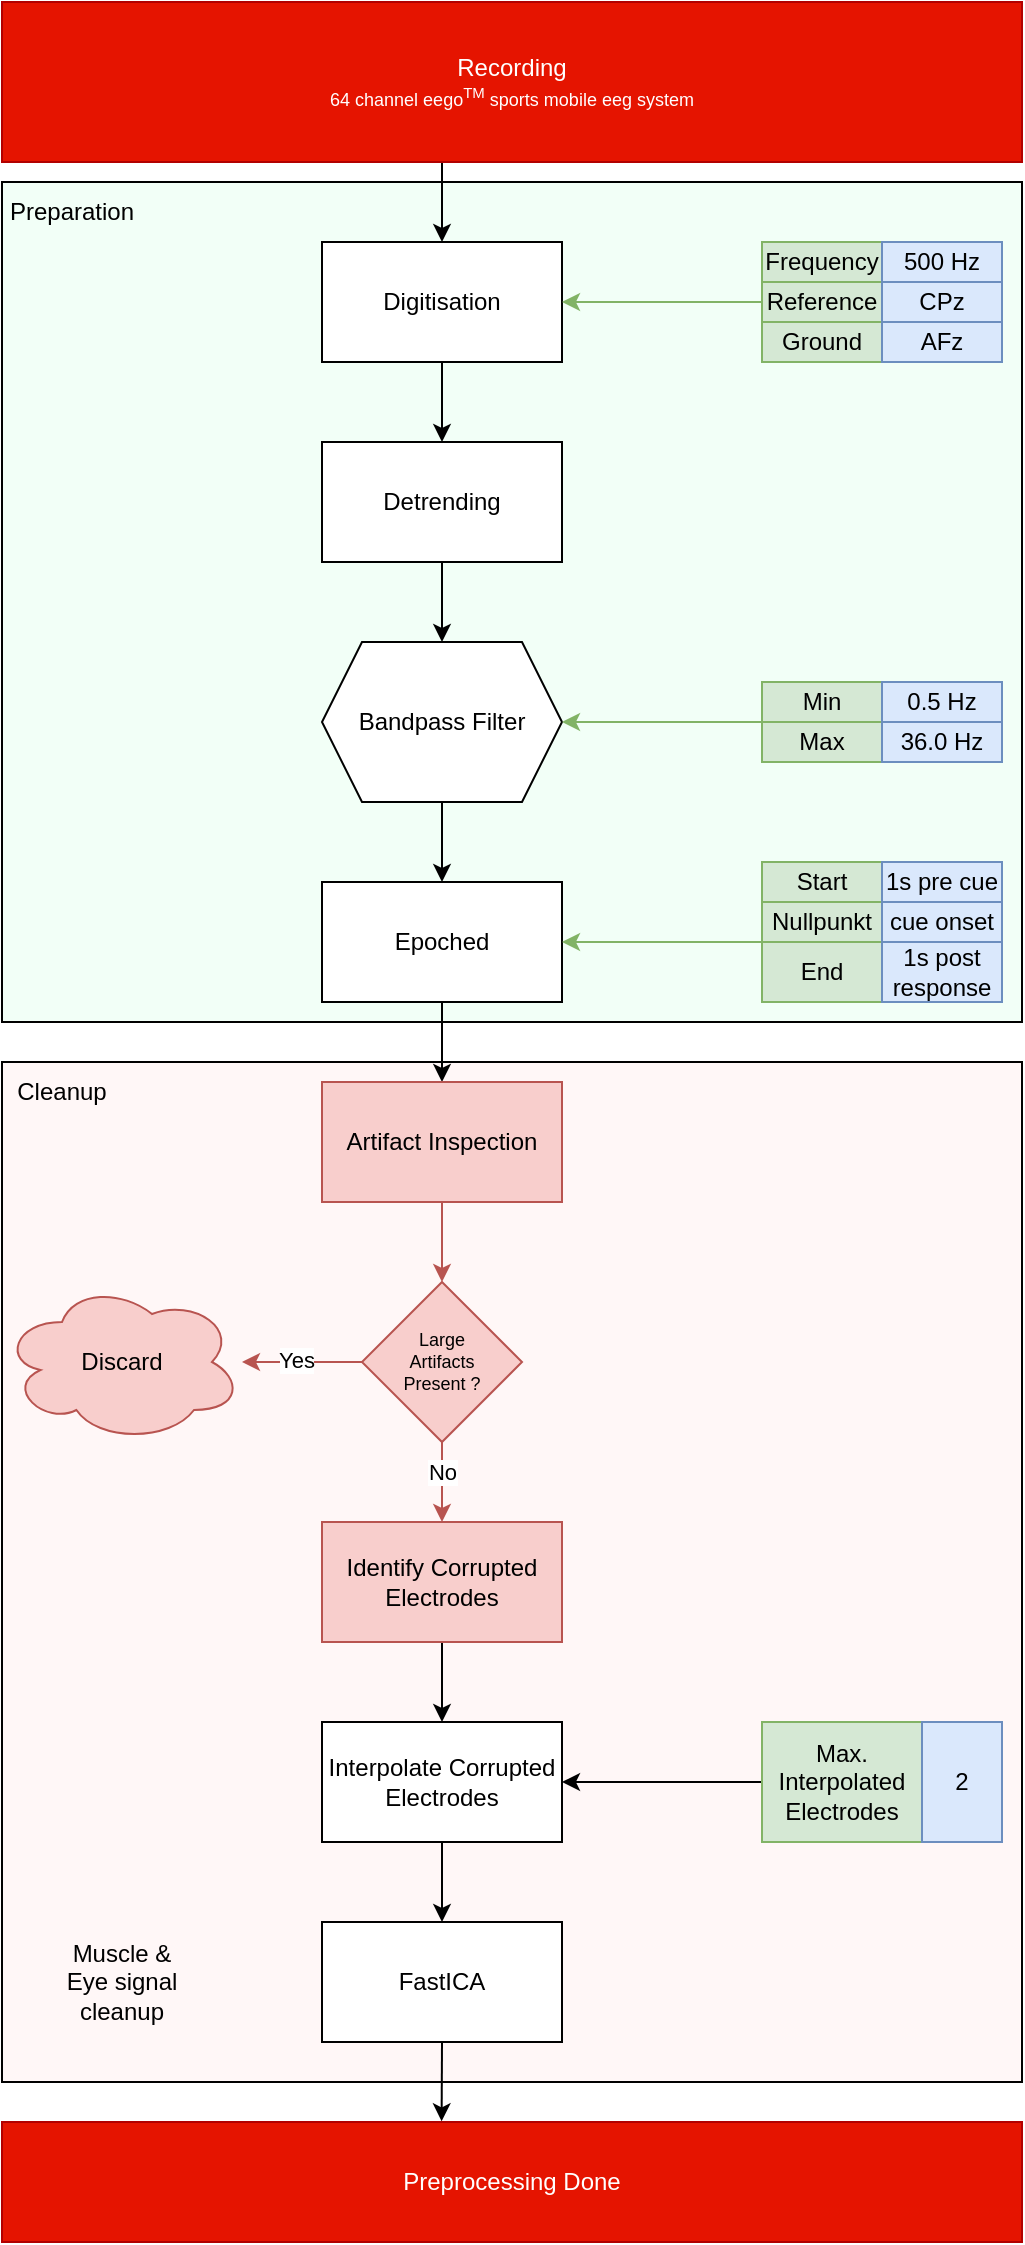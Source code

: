 <mxfile version="22.1.2" type="device">
  <diagram name="Page-1" id="T5EYXJv1ri5F9CuWuJAU">
    <mxGraphModel dx="1252" dy="713" grid="1" gridSize="10" guides="1" tooltips="1" connect="1" arrows="1" fold="1" page="0" pageScale="1" pageWidth="850" pageHeight="1100" math="0" shadow="0">
      <root>
        <mxCell id="0" />
        <mxCell id="1" parent="0" />
        <mxCell id="LV5YEyjAx938TFkUb-Wb-58" value="" style="rounded=0;whiteSpace=wrap;html=1;fillColor=#F2FFF7;strokeColor=#000000;fillStyle=auto;fontColor=#000000;gradientColor=none;" vertex="1" parent="1">
          <mxGeometry x="20" y="90" width="510" height="420" as="geometry" />
        </mxCell>
        <mxCell id="LV5YEyjAx938TFkUb-Wb-57" value="" style="rounded=0;whiteSpace=wrap;html=1;fillColor=#FFF7F7;" vertex="1" parent="1">
          <mxGeometry x="20" y="530" width="510" height="510" as="geometry" />
        </mxCell>
        <mxCell id="LV5YEyjAx938TFkUb-Wb-5" value="" style="edgeStyle=orthogonalEdgeStyle;orthogonalLoop=1;jettySize=auto;html=1;" edge="1" parent="1" source="LV5YEyjAx938TFkUb-Wb-2" target="LV5YEyjAx938TFkUb-Wb-4">
          <mxGeometry relative="1" as="geometry">
            <Array as="points">
              <mxPoint x="240" y="90" />
              <mxPoint x="240" y="90" />
            </Array>
          </mxGeometry>
        </mxCell>
        <mxCell id="LV5YEyjAx938TFkUb-Wb-2" value="&lt;div&gt;Recording&lt;/div&gt;&lt;div style=&quot;font-size: 9px;&quot; align=&quot;center&quot;&gt;64 channel eego&lt;sup&gt;TM&lt;/sup&gt; sports mobile eeg system&lt;br&gt;&lt;/div&gt;" style="rounded=0;whiteSpace=wrap;html=1;fillColor=#e51400;fontColor=#ffffff;strokeColor=#B20000;" vertex="1" parent="1">
          <mxGeometry x="20" width="510" height="80" as="geometry" />
        </mxCell>
        <mxCell id="LV5YEyjAx938TFkUb-Wb-17" value="" style="edgeStyle=orthogonalEdgeStyle;orthogonalLoop=1;jettySize=auto;html=1;" edge="1" parent="1" source="LV5YEyjAx938TFkUb-Wb-4" target="LV5YEyjAx938TFkUb-Wb-16">
          <mxGeometry relative="1" as="geometry" />
        </mxCell>
        <mxCell id="LV5YEyjAx938TFkUb-Wb-4" value="&lt;div&gt;Digitisation&lt;/div&gt;" style="rounded=0;whiteSpace=wrap;html=1;" vertex="1" parent="1">
          <mxGeometry x="180" y="120" width="120" height="60" as="geometry" />
        </mxCell>
        <mxCell id="LV5YEyjAx938TFkUb-Wb-9" style="edgeStyle=orthogonalEdgeStyle;orthogonalLoop=1;jettySize=auto;html=1;exitX=0;exitY=0.5;exitDx=0;exitDy=0;entryX=1;entryY=0.5;entryDx=0;entryDy=0;fillColor=#d5e8d4;strokeColor=#82b366;" edge="1" parent="1" source="LV5YEyjAx938TFkUb-Wb-8" target="LV5YEyjAx938TFkUb-Wb-4">
          <mxGeometry relative="1" as="geometry" />
        </mxCell>
        <mxCell id="LV5YEyjAx938TFkUb-Wb-8" value="" style="rounded=0;whiteSpace=wrap;html=1;fillColor=#d5e8d4;strokeColor=#82b366;" vertex="1" parent="1">
          <mxGeometry x="400" y="120" width="120" height="60" as="geometry" />
        </mxCell>
        <mxCell id="LV5YEyjAx938TFkUb-Wb-10" value="Frequency" style="text;html=1;strokeColor=#82b366;fillColor=none;align=center;verticalAlign=middle;whiteSpace=wrap;rounded=0;" vertex="1" parent="1">
          <mxGeometry x="400" y="120" width="60" height="20" as="geometry" />
        </mxCell>
        <mxCell id="LV5YEyjAx938TFkUb-Wb-11" value="Reference" style="rounded=0;whiteSpace=wrap;html=1;fillColor=#d5e8d4;strokeColor=#82b366;" vertex="1" parent="1">
          <mxGeometry x="400" y="140" width="60" height="20" as="geometry" />
        </mxCell>
        <mxCell id="LV5YEyjAx938TFkUb-Wb-12" value="Ground" style="rounded=0;whiteSpace=wrap;html=1;fillColor=#d5e8d4;strokeColor=#82b366;" vertex="1" parent="1">
          <mxGeometry x="400" y="160" width="60" height="20" as="geometry" />
        </mxCell>
        <mxCell id="LV5YEyjAx938TFkUb-Wb-13" value="500 Hz" style="rounded=0;whiteSpace=wrap;html=1;fillColor=#dae8fc;strokeColor=#6c8ebf;" vertex="1" parent="1">
          <mxGeometry x="460" y="120" width="60" height="20" as="geometry" />
        </mxCell>
        <mxCell id="LV5YEyjAx938TFkUb-Wb-14" value="CPz" style="rounded=0;whiteSpace=wrap;html=1;fillColor=#dae8fc;strokeColor=#6c8ebf;" vertex="1" parent="1">
          <mxGeometry x="460" y="140" width="60" height="20" as="geometry" />
        </mxCell>
        <mxCell id="LV5YEyjAx938TFkUb-Wb-15" value="AFz" style="rounded=0;whiteSpace=wrap;html=1;fillColor=#dae8fc;strokeColor=#6c8ebf;" vertex="1" parent="1">
          <mxGeometry x="460" y="160" width="60" height="20" as="geometry" />
        </mxCell>
        <mxCell id="LV5YEyjAx938TFkUb-Wb-21" value="" style="edgeStyle=orthogonalEdgeStyle;orthogonalLoop=1;jettySize=auto;html=1;" edge="1" parent="1" source="LV5YEyjAx938TFkUb-Wb-16" target="LV5YEyjAx938TFkUb-Wb-20">
          <mxGeometry relative="1" as="geometry" />
        </mxCell>
        <mxCell id="LV5YEyjAx938TFkUb-Wb-16" value="&lt;div&gt;Detrending&lt;/div&gt;" style="rounded=0;whiteSpace=wrap;html=1;" vertex="1" parent="1">
          <mxGeometry x="180" y="220" width="120" height="60" as="geometry" />
        </mxCell>
        <mxCell id="LV5YEyjAx938TFkUb-Wb-28" value="" style="edgeStyle=orthogonalEdgeStyle;orthogonalLoop=1;jettySize=auto;html=1;" edge="1" parent="1" source="LV5YEyjAx938TFkUb-Wb-20" target="LV5YEyjAx938TFkUb-Wb-27">
          <mxGeometry relative="1" as="geometry" />
        </mxCell>
        <mxCell id="LV5YEyjAx938TFkUb-Wb-20" value="&lt;div&gt;Bandpass Filter&lt;br&gt;&lt;/div&gt;" style="shape=hexagon;perimeter=hexagonPerimeter2;whiteSpace=wrap;html=1;fixedSize=1;rounded=0;" vertex="1" parent="1">
          <mxGeometry x="180" y="320" width="120" height="80" as="geometry" />
        </mxCell>
        <mxCell id="LV5YEyjAx938TFkUb-Wb-22" value="Min" style="rounded=0;whiteSpace=wrap;html=1;fillColor=#d5e8d4;strokeColor=#82b366;" vertex="1" parent="1">
          <mxGeometry x="400" y="340" width="60" height="20" as="geometry" />
        </mxCell>
        <mxCell id="LV5YEyjAx938TFkUb-Wb-26" style="edgeStyle=orthogonalEdgeStyle;orthogonalLoop=1;jettySize=auto;html=1;exitX=0;exitY=0;exitDx=0;exitDy=0;entryX=1;entryY=0.5;entryDx=0;entryDy=0;fillColor=#d5e8d4;strokeColor=#82b366;" edge="1" parent="1" source="LV5YEyjAx938TFkUb-Wb-23" target="LV5YEyjAx938TFkUb-Wb-20">
          <mxGeometry relative="1" as="geometry">
            <Array as="points">
              <mxPoint x="380" y="360" />
              <mxPoint x="380" y="360" />
            </Array>
          </mxGeometry>
        </mxCell>
        <mxCell id="LV5YEyjAx938TFkUb-Wb-23" value="Max" style="rounded=0;whiteSpace=wrap;html=1;fillColor=#d5e8d4;strokeColor=#82b366;" vertex="1" parent="1">
          <mxGeometry x="400" y="360" width="60" height="20" as="geometry" />
        </mxCell>
        <mxCell id="LV5YEyjAx938TFkUb-Wb-24" value="0.5 Hz" style="rounded=0;whiteSpace=wrap;html=1;fillColor=#dae8fc;strokeColor=#6c8ebf;" vertex="1" parent="1">
          <mxGeometry x="460" y="340" width="60" height="20" as="geometry" />
        </mxCell>
        <mxCell id="LV5YEyjAx938TFkUb-Wb-25" value="36.0 Hz" style="rounded=0;whiteSpace=wrap;html=1;fillColor=#dae8fc;strokeColor=#6c8ebf;" vertex="1" parent="1">
          <mxGeometry x="460" y="360" width="60" height="20" as="geometry" />
        </mxCell>
        <mxCell id="LV5YEyjAx938TFkUb-Wb-39" value="" style="edgeStyle=orthogonalEdgeStyle;orthogonalLoop=1;jettySize=auto;html=1;" edge="1" parent="1" source="LV5YEyjAx938TFkUb-Wb-27" target="LV5YEyjAx938TFkUb-Wb-38">
          <mxGeometry relative="1" as="geometry" />
        </mxCell>
        <mxCell id="LV5YEyjAx938TFkUb-Wb-27" value="Epoched" style="whiteSpace=wrap;html=1;rounded=0;" vertex="1" parent="1">
          <mxGeometry x="180" y="440" width="120" height="60" as="geometry" />
        </mxCell>
        <mxCell id="LV5YEyjAx938TFkUb-Wb-30" value="Start" style="rounded=0;whiteSpace=wrap;html=1;fillColor=#d5e8d4;strokeColor=#82b366;" vertex="1" parent="1">
          <mxGeometry x="400" y="430" width="60" height="20" as="geometry" />
        </mxCell>
        <mxCell id="LV5YEyjAx938TFkUb-Wb-31" value="End" style="rounded=0;whiteSpace=wrap;html=1;fillColor=#d5e8d4;strokeColor=#82b366;" vertex="1" parent="1">
          <mxGeometry x="400" y="470" width="60" height="30" as="geometry" />
        </mxCell>
        <mxCell id="LV5YEyjAx938TFkUb-Wb-59" style="edgeStyle=orthogonalEdgeStyle;orthogonalLoop=1;jettySize=auto;html=1;exitX=0;exitY=1;exitDx=0;exitDy=0;entryX=1;entryY=0.5;entryDx=0;entryDy=0;fillColor=#d5e8d4;strokeColor=#82b366;" edge="1" parent="1" source="LV5YEyjAx938TFkUb-Wb-33" target="LV5YEyjAx938TFkUb-Wb-27">
          <mxGeometry relative="1" as="geometry">
            <Array as="points">
              <mxPoint x="380" y="470" />
              <mxPoint x="380" y="470" />
            </Array>
          </mxGeometry>
        </mxCell>
        <mxCell id="LV5YEyjAx938TFkUb-Wb-33" value="Nullpunkt" style="rounded=0;whiteSpace=wrap;html=1;fillColor=#d5e8d4;strokeColor=#82b366;" vertex="1" parent="1">
          <mxGeometry x="400" y="450" width="60" height="20" as="geometry" />
        </mxCell>
        <mxCell id="LV5YEyjAx938TFkUb-Wb-34" value="1s pre cue" style="rounded=0;whiteSpace=wrap;html=1;fillColor=#dae8fc;strokeColor=#6c8ebf;" vertex="1" parent="1">
          <mxGeometry x="460" y="430" width="60" height="20" as="geometry" />
        </mxCell>
        <mxCell id="LV5YEyjAx938TFkUb-Wb-35" value="cue onset" style="rounded=0;whiteSpace=wrap;html=1;fillColor=#dae8fc;strokeColor=#6c8ebf;" vertex="1" parent="1">
          <mxGeometry x="460" y="450" width="60" height="20" as="geometry" />
        </mxCell>
        <mxCell id="LV5YEyjAx938TFkUb-Wb-36" value="1s post response" style="rounded=0;whiteSpace=wrap;html=1;fillColor=#dae8fc;strokeColor=#6c8ebf;" vertex="1" parent="1">
          <mxGeometry x="460" y="470" width="60" height="30" as="geometry" />
        </mxCell>
        <mxCell id="LV5YEyjAx938TFkUb-Wb-41" value="" style="edgeStyle=orthogonalEdgeStyle;orthogonalLoop=1;jettySize=auto;html=1;fillColor=#f8cecc;strokeColor=#b85450;" edge="1" parent="1" source="LV5YEyjAx938TFkUb-Wb-38" target="LV5YEyjAx938TFkUb-Wb-40">
          <mxGeometry relative="1" as="geometry" />
        </mxCell>
        <mxCell id="LV5YEyjAx938TFkUb-Wb-38" value="Artifact Inspection" style="whiteSpace=wrap;html=1;rounded=0;fillColor=#f8cecc;strokeColor=#b85450;" vertex="1" parent="1">
          <mxGeometry x="180" y="540" width="120" height="60" as="geometry" />
        </mxCell>
        <mxCell id="LV5YEyjAx938TFkUb-Wb-43" value="" style="edgeStyle=orthogonalEdgeStyle;orthogonalLoop=1;jettySize=auto;html=1;fillColor=#f8cecc;strokeColor=#b85450;" edge="1" parent="1" source="LV5YEyjAx938TFkUb-Wb-40" target="LV5YEyjAx938TFkUb-Wb-42">
          <mxGeometry relative="1" as="geometry" />
        </mxCell>
        <mxCell id="LV5YEyjAx938TFkUb-Wb-44" value="Yes" style="edgeLabel;html=1;align=center;verticalAlign=middle;resizable=0;points=[];" vertex="1" connectable="0" parent="LV5YEyjAx938TFkUb-Wb-43">
          <mxGeometry x="0.107" y="-1" relative="1" as="geometry">
            <mxPoint as="offset" />
          </mxGeometry>
        </mxCell>
        <mxCell id="LV5YEyjAx938TFkUb-Wb-46" value="" style="edgeStyle=orthogonalEdgeStyle;orthogonalLoop=1;jettySize=auto;html=1;fillColor=#f8cecc;strokeColor=#b85450;" edge="1" parent="1" source="LV5YEyjAx938TFkUb-Wb-40" target="LV5YEyjAx938TFkUb-Wb-45">
          <mxGeometry relative="1" as="geometry" />
        </mxCell>
        <mxCell id="LV5YEyjAx938TFkUb-Wb-47" value="No" style="edgeLabel;html=1;align=center;verticalAlign=middle;resizable=0;points=[];" vertex="1" connectable="0" parent="LV5YEyjAx938TFkUb-Wb-46">
          <mxGeometry x="-0.277" relative="1" as="geometry">
            <mxPoint as="offset" />
          </mxGeometry>
        </mxCell>
        <mxCell id="LV5YEyjAx938TFkUb-Wb-40" value="&lt;div style=&quot;font-size: 9px;&quot;&gt;&lt;font style=&quot;font-size: 9px;&quot;&gt;Large&lt;/font&gt;&lt;/div&gt;&lt;div style=&quot;font-size: 9px;&quot;&gt;&lt;font style=&quot;font-size: 9px;&quot;&gt;Artifacts&lt;/font&gt;&lt;/div&gt;&lt;div style=&quot;font-size: 9px;&quot;&gt;&lt;font style=&quot;font-size: 9px;&quot;&gt;Present ?&lt;/font&gt;&lt;br style=&quot;font-size: 9px;&quot;&gt;&lt;/div&gt;" style="rhombus;whiteSpace=wrap;html=1;fillColor=#f8cecc;strokeColor=#b85450;rounded=0;fontSize=9;" vertex="1" parent="1">
          <mxGeometry x="200" y="640" width="80" height="80" as="geometry" />
        </mxCell>
        <mxCell id="LV5YEyjAx938TFkUb-Wb-42" value="Discard" style="ellipse;shape=cloud;whiteSpace=wrap;html=1;fontSize=12;fillColor=#f8cecc;strokeColor=#b85450;rounded=0;" vertex="1" parent="1">
          <mxGeometry x="20" y="640" width="120" height="80" as="geometry" />
        </mxCell>
        <mxCell id="LV5YEyjAx938TFkUb-Wb-49" value="" style="edgeStyle=orthogonalEdgeStyle;orthogonalLoop=1;jettySize=auto;html=1;" edge="1" parent="1" source="LV5YEyjAx938TFkUb-Wb-45" target="LV5YEyjAx938TFkUb-Wb-48">
          <mxGeometry relative="1" as="geometry" />
        </mxCell>
        <mxCell id="LV5YEyjAx938TFkUb-Wb-45" value="Identify Corrupted Electrodes" style="whiteSpace=wrap;html=1;fontSize=12;fillColor=#f8cecc;strokeColor=#b85450;rounded=0;" vertex="1" parent="1">
          <mxGeometry x="180" y="760" width="120" height="60" as="geometry" />
        </mxCell>
        <mxCell id="LV5YEyjAx938TFkUb-Wb-56" value="" style="edgeStyle=orthogonalEdgeStyle;orthogonalLoop=1;jettySize=auto;html=1;" edge="1" parent="1" source="LV5YEyjAx938TFkUb-Wb-48" target="LV5YEyjAx938TFkUb-Wb-55">
          <mxGeometry relative="1" as="geometry" />
        </mxCell>
        <mxCell id="LV5YEyjAx938TFkUb-Wb-48" value="Interpolate Corrupted Electrodes" style="whiteSpace=wrap;html=1;fontSize=12;rounded=0;" vertex="1" parent="1">
          <mxGeometry x="180" y="860" width="120" height="60" as="geometry" />
        </mxCell>
        <mxCell id="LV5YEyjAx938TFkUb-Wb-53" style="edgeStyle=orthogonalEdgeStyle;orthogonalLoop=1;jettySize=auto;html=1;exitX=0;exitY=0.5;exitDx=0;exitDy=0;entryX=1;entryY=0.5;entryDx=0;entryDy=0;" edge="1" parent="1" source="LV5YEyjAx938TFkUb-Wb-50" target="LV5YEyjAx938TFkUb-Wb-48">
          <mxGeometry relative="1" as="geometry" />
        </mxCell>
        <mxCell id="LV5YEyjAx938TFkUb-Wb-50" value="&lt;div&gt;Max. Interpolated&lt;/div&gt;&lt;div&gt;Electrodes&lt;br&gt;&lt;/div&gt;" style="rounded=0;whiteSpace=wrap;html=1;fillColor=#d5e8d4;strokeColor=#82b366;" vertex="1" parent="1">
          <mxGeometry x="400" y="860" width="80" height="60" as="geometry" />
        </mxCell>
        <mxCell id="LV5YEyjAx938TFkUb-Wb-54" value="2" style="rounded=0;whiteSpace=wrap;html=1;fillColor=#dae8fc;strokeColor=#6c8ebf;" vertex="1" parent="1">
          <mxGeometry x="480" y="860" width="40" height="60" as="geometry" />
        </mxCell>
        <mxCell id="LV5YEyjAx938TFkUb-Wb-55" value="FastICA" style="whiteSpace=wrap;html=1;fontSize=12;rounded=0;" vertex="1" parent="1">
          <mxGeometry x="180" y="960" width="120" height="60" as="geometry" />
        </mxCell>
        <mxCell id="LV5YEyjAx938TFkUb-Wb-60" value="Preparation" style="text;html=1;strokeColor=none;fillColor=none;align=center;verticalAlign=middle;whiteSpace=wrap;rounded=0;" vertex="1" parent="1">
          <mxGeometry x="20" y="90" width="70" height="30" as="geometry" />
        </mxCell>
        <mxCell id="LV5YEyjAx938TFkUb-Wb-61" value="Preprocessing Done" style="rounded=0;whiteSpace=wrap;html=1;fillColor=#e51400;fontColor=#ffffff;strokeColor=#B20000;" vertex="1" parent="1">
          <mxGeometry x="20" y="1060" width="510" height="60" as="geometry" />
        </mxCell>
        <mxCell id="LV5YEyjAx938TFkUb-Wb-62" style="edgeStyle=orthogonalEdgeStyle;orthogonalLoop=1;jettySize=auto;html=1;exitX=0.5;exitY=1;exitDx=0;exitDy=0;entryX=0.431;entryY=-0.006;entryDx=0;entryDy=0;entryPerimeter=0;" edge="1" parent="1" source="LV5YEyjAx938TFkUb-Wb-55" target="LV5YEyjAx938TFkUb-Wb-61">
          <mxGeometry relative="1" as="geometry" />
        </mxCell>
        <mxCell id="LV5YEyjAx938TFkUb-Wb-63" value="Cleanup" style="text;html=1;strokeColor=none;fillColor=none;align=center;verticalAlign=middle;whiteSpace=wrap;rounded=0;" vertex="1" parent="1">
          <mxGeometry x="20" y="530" width="60" height="30" as="geometry" />
        </mxCell>
        <mxCell id="LV5YEyjAx938TFkUb-Wb-64" value="Muscle &amp;amp; Eye signal cleanup" style="text;html=1;strokeColor=none;fillColor=none;align=center;verticalAlign=middle;whiteSpace=wrap;rounded=0;" vertex="1" parent="1">
          <mxGeometry x="50" y="975" width="60" height="30" as="geometry" />
        </mxCell>
      </root>
    </mxGraphModel>
  </diagram>
</mxfile>
